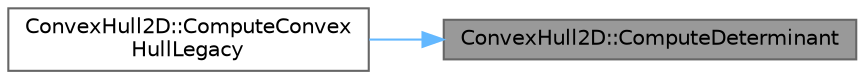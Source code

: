 digraph "ConvexHull2D::ComputeDeterminant"
{
 // INTERACTIVE_SVG=YES
 // LATEX_PDF_SIZE
  bgcolor="transparent";
  edge [fontname=Helvetica,fontsize=10,labelfontname=Helvetica,labelfontsize=10];
  node [fontname=Helvetica,fontsize=10,shape=box,height=0.2,width=0.4];
  rankdir="RL";
  Node1 [id="Node000001",label="ConvexHull2D::ComputeDeterminant",height=0.2,width=0.4,color="gray40", fillcolor="grey60", style="filled", fontcolor="black",tooltip="Returns <0 if C is left of A-B."];
  Node1 -> Node2 [id="edge1_Node000001_Node000002",dir="back",color="steelblue1",style="solid",tooltip=" "];
  Node2 [id="Node000002",label="ConvexHull2D::ComputeConvex\lHullLegacy",height=0.2,width=0.4,color="grey40", fillcolor="white", style="filled",URL="$dd/db6/namespaceConvexHull2D.html#a86db4a642e78ef1d7283348110d54e5a",tooltip="Calculates convex hull on xy-plane of points on 'Points' and stores the indices of the resulting hull..."];
}
